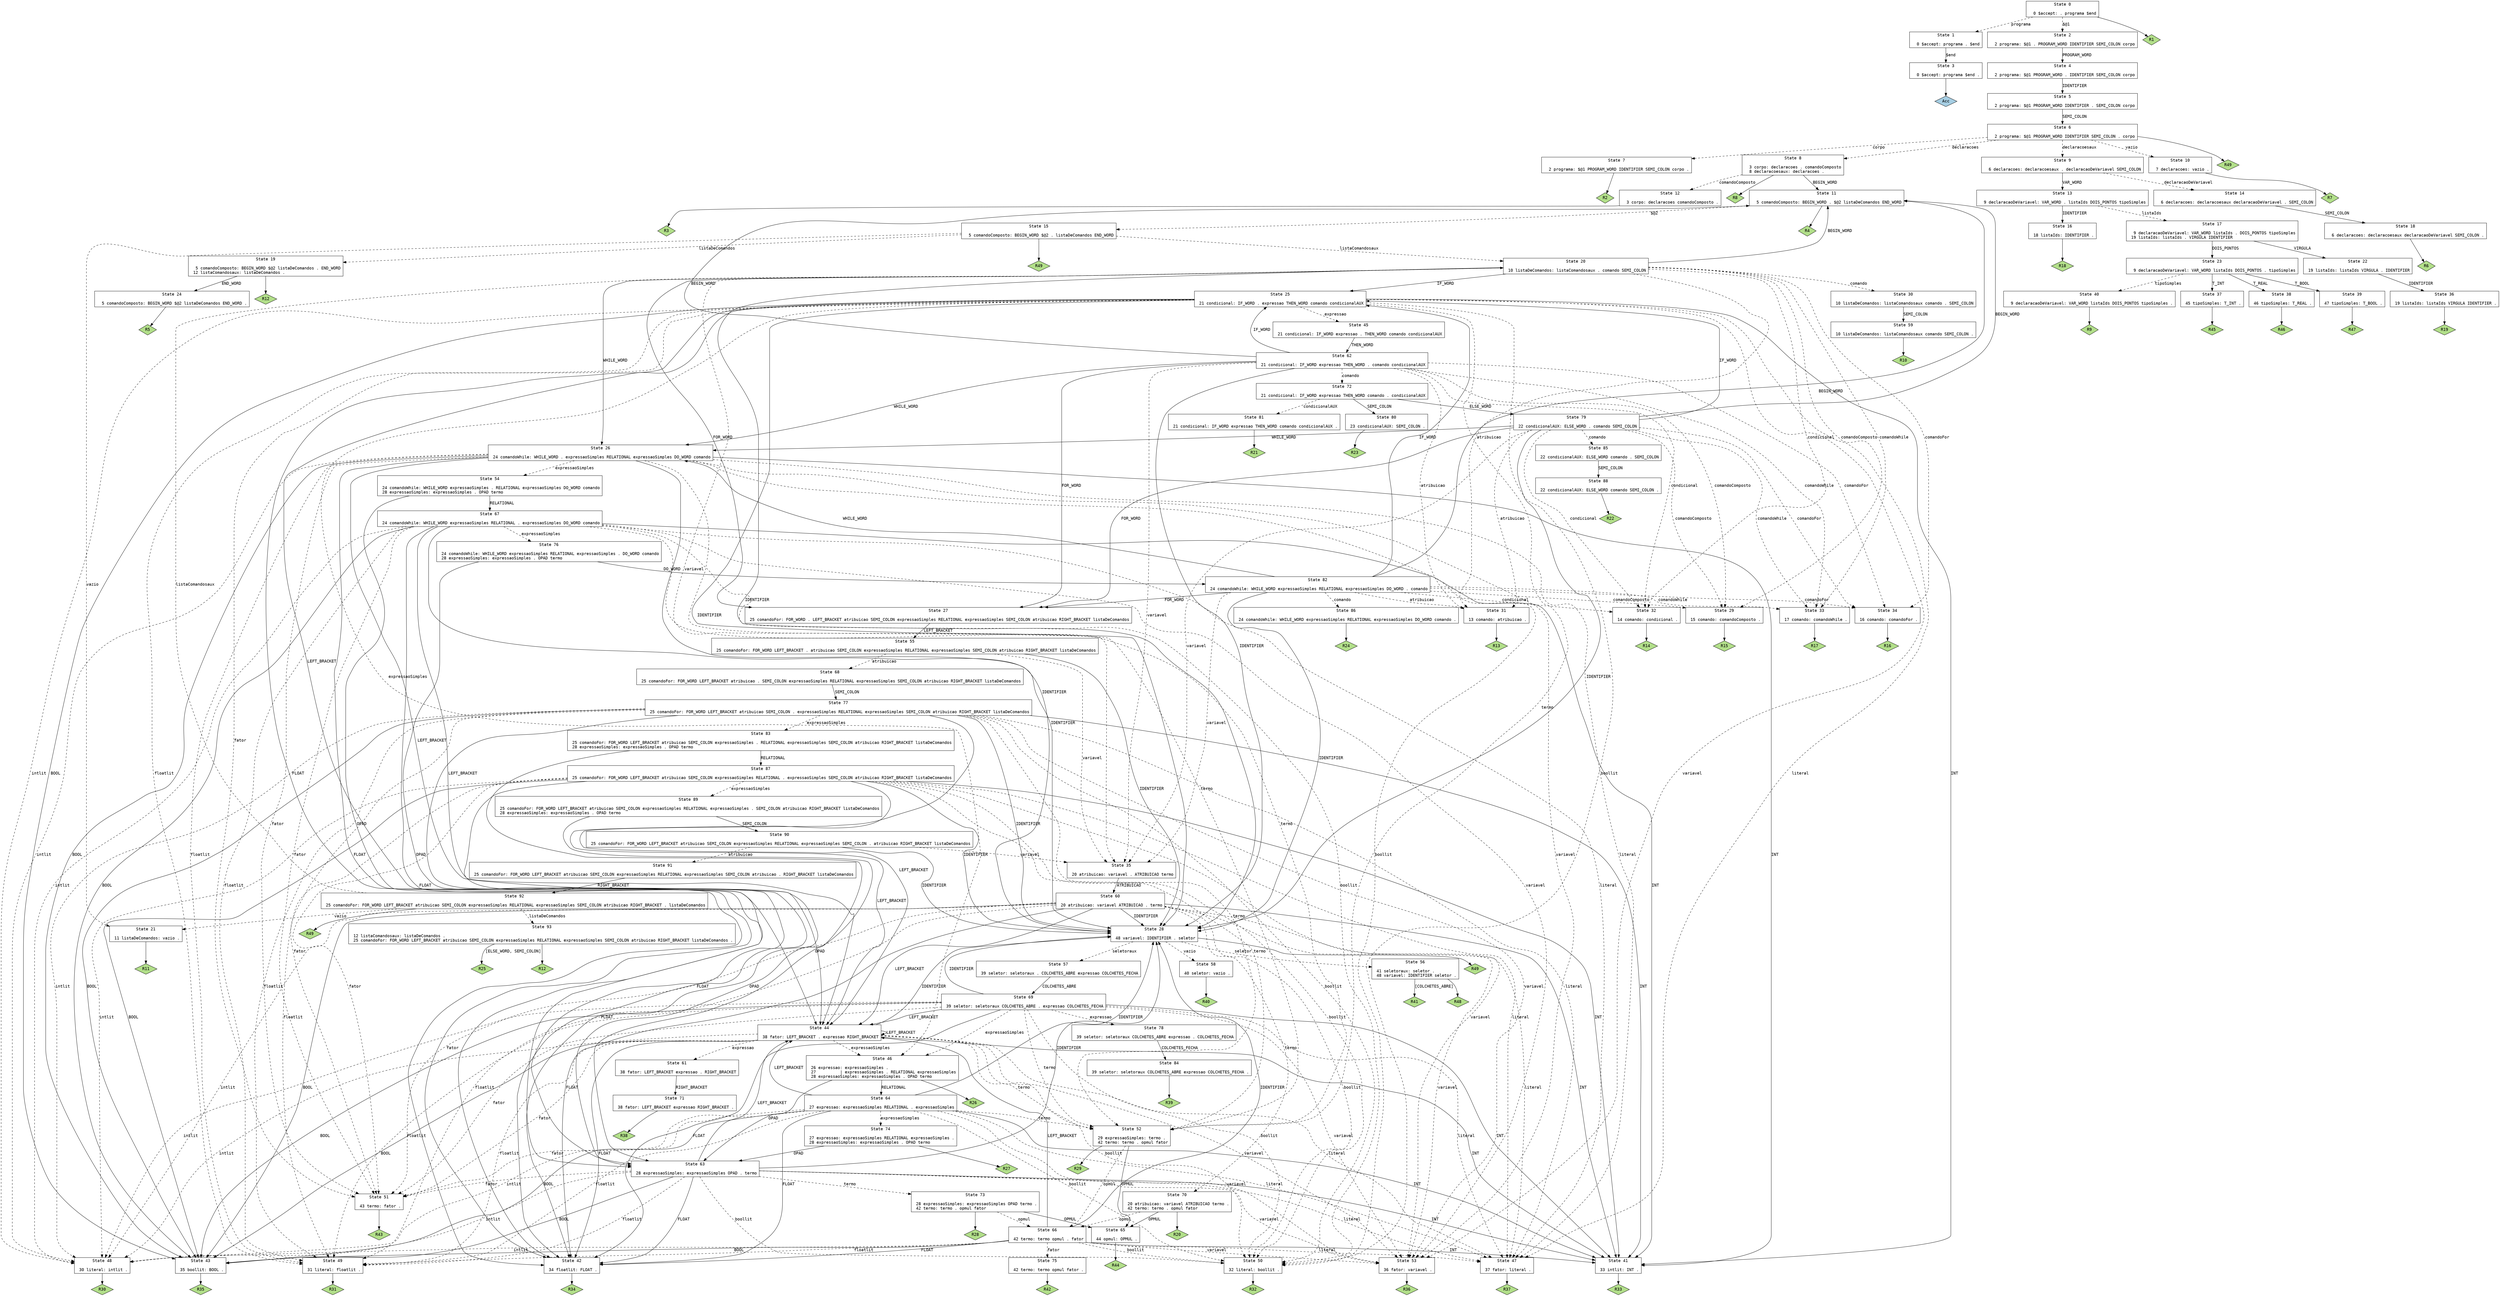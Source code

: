 // Generated by GNU Bison 3.5.1.
// Report bugs to <bug-bison@gnu.org>.
// Home page: <https://www.gnu.org/software/bison/>.

digraph "trabalhoFinal.y"
{
  node [fontname = courier, shape = box, colorscheme = paired6]
  edge [fontname = courier]

  0 [label="State 0\n\l  0 $accept: . programa $end\l"]
  0 -> 1 [style=dashed label="programa"]
  0 -> 2 [style=dashed label="$@1"]
  0 -> "0R1" [style=solid]
 "0R1" [label="R1", fillcolor=3, shape=diamond, style=filled]
  1 [label="State 1\n\l  0 $accept: programa . $end\l"]
  1 -> 3 [style=solid label="$end"]
  2 [label="State 2\n\l  2 programa: $@1 . PROGRAM_WORD IDENTIFIER SEMI_COLON corpo\l"]
  2 -> 4 [style=solid label="PROGRAM_WORD"]
  3 [label="State 3\n\l  0 $accept: programa $end .\l"]
  3 -> "3R0" [style=solid]
 "3R0" [label="Acc", fillcolor=1, shape=diamond, style=filled]
  4 [label="State 4\n\l  2 programa: $@1 PROGRAM_WORD . IDENTIFIER SEMI_COLON corpo\l"]
  4 -> 5 [style=solid label="IDENTIFIER"]
  5 [label="State 5\n\l  2 programa: $@1 PROGRAM_WORD IDENTIFIER . SEMI_COLON corpo\l"]
  5 -> 6 [style=solid label="SEMI_COLON"]
  6 [label="State 6\n\l  2 programa: $@1 PROGRAM_WORD IDENTIFIER SEMI_COLON . corpo\l"]
  6 -> 7 [style=dashed label="corpo"]
  6 -> 8 [style=dashed label="declaracoes"]
  6 -> 9 [style=dashed label="declaracoesaux"]
  6 -> 10 [style=dashed label="vazio"]
  6 -> "6R49" [style=solid]
 "6R49" [label="R49", fillcolor=3, shape=diamond, style=filled]
  7 [label="State 7\n\l  2 programa: $@1 PROGRAM_WORD IDENTIFIER SEMI_COLON corpo .\l"]
  7 -> "7R2" [style=solid]
 "7R2" [label="R2", fillcolor=3, shape=diamond, style=filled]
  8 [label="State 8\n\l  3 corpo: declaracoes . comandoComposto\l  8 declaracoesaux: declaracoes .\l"]
  8 -> 11 [style=solid label="BEGIN_WORD"]
  8 -> 12 [style=dashed label="comandoComposto"]
  8 -> "8R8" [style=solid]
 "8R8" [label="R8", fillcolor=3, shape=diamond, style=filled]
  9 [label="State 9\n\l  6 declaracoes: declaracoesaux . declaracaoDeVariavel SEMI_COLON\l"]
  9 -> 13 [style=solid label="VAR_WORD"]
  9 -> 14 [style=dashed label="declaracaoDeVariavel"]
  10 [label="State 10\n\l  7 declaracoes: vazio .\l"]
  10 -> "10R7" [style=solid]
 "10R7" [label="R7", fillcolor=3, shape=diamond, style=filled]
  11 [label="State 11\n\l  5 comandoComposto: BEGIN_WORD . $@2 listaDeComandos END_WORD\l"]
  11 -> 15 [style=dashed label="$@2"]
  11 -> "11R4" [style=solid]
 "11R4" [label="R4", fillcolor=3, shape=diamond, style=filled]
  12 [label="State 12\n\l  3 corpo: declaracoes comandoComposto .\l"]
  12 -> "12R3" [style=solid]
 "12R3" [label="R3", fillcolor=3, shape=diamond, style=filled]
  13 [label="State 13\n\l  9 declaracaoDeVariavel: VAR_WORD . listaIds DOIS_PONTOS tipoSimples\l"]
  13 -> 16 [style=solid label="IDENTIFIER"]
  13 -> 17 [style=dashed label="listaIds"]
  14 [label="State 14\n\l  6 declaracoes: declaracoesaux declaracaoDeVariavel . SEMI_COLON\l"]
  14 -> 18 [style=solid label="SEMI_COLON"]
  15 [label="State 15\n\l  5 comandoComposto: BEGIN_WORD $@2 . listaDeComandos END_WORD\l"]
  15 -> 19 [style=dashed label="listaDeComandos"]
  15 -> 20 [style=dashed label="listaComandosaux"]
  15 -> 21 [style=dashed label="vazio"]
  15 -> "15R49" [style=solid]
 "15R49" [label="R49", fillcolor=3, shape=diamond, style=filled]
  16 [label="State 16\n\l 18 listaIds: IDENTIFIER .\l"]
  16 -> "16R18" [style=solid]
 "16R18" [label="R18", fillcolor=3, shape=diamond, style=filled]
  17 [label="State 17\n\l  9 declaracaoDeVariavel: VAR_WORD listaIds . DOIS_PONTOS tipoSimples\l 19 listaIds: listaIds . VIRGULA IDENTIFIER\l"]
  17 -> 22 [style=solid label="VIRGULA"]
  17 -> 23 [style=solid label="DOIS_PONTOS"]
  18 [label="State 18\n\l  6 declaracoes: declaracoesaux declaracaoDeVariavel SEMI_COLON .\l"]
  18 -> "18R6" [style=solid]
 "18R6" [label="R6", fillcolor=3, shape=diamond, style=filled]
  19 [label="State 19\n\l  5 comandoComposto: BEGIN_WORD $@2 listaDeComandos . END_WORD\l 12 listaComandosaux: listaDeComandos .\l"]
  19 -> 24 [style=solid label="END_WORD"]
  19 -> "19R12" [style=solid]
 "19R12" [label="R12", fillcolor=3, shape=diamond, style=filled]
  20 [label="State 20\n\l 10 listaDeComandos: listaComandosaux . comando SEMI_COLON\l"]
  20 -> 25 [style=solid label="IF_WORD"]
  20 -> 26 [style=solid label="WHILE_WORD"]
  20 -> 27 [style=solid label="FOR_WORD"]
  20 -> 11 [style=solid label="BEGIN_WORD"]
  20 -> 28 [style=solid label="IDENTIFIER"]
  20 -> 29 [style=dashed label="comandoComposto"]
  20 -> 30 [style=dashed label="comando"]
  20 -> 31 [style=dashed label="atribuicao"]
  20 -> 32 [style=dashed label="condicional"]
  20 -> 33 [style=dashed label="comandoWhile"]
  20 -> 34 [style=dashed label="comandoFor"]
  20 -> 35 [style=dashed label="variavel"]
  21 [label="State 21\n\l 11 listaDeComandos: vazio .\l"]
  21 -> "21R11" [style=solid]
 "21R11" [label="R11", fillcolor=3, shape=diamond, style=filled]
  22 [label="State 22\n\l 19 listaIds: listaIds VIRGULA . IDENTIFIER\l"]
  22 -> 36 [style=solid label="IDENTIFIER"]
  23 [label="State 23\n\l  9 declaracaoDeVariavel: VAR_WORD listaIds DOIS_PONTOS . tipoSimples\l"]
  23 -> 37 [style=solid label="T_INT"]
  23 -> 38 [style=solid label="T_REAL"]
  23 -> 39 [style=solid label="T_BOOL"]
  23 -> 40 [style=dashed label="tipoSimples"]
  24 [label="State 24\n\l  5 comandoComposto: BEGIN_WORD $@2 listaDeComandos END_WORD .\l"]
  24 -> "24R5" [style=solid]
 "24R5" [label="R5", fillcolor=3, shape=diamond, style=filled]
  25 [label="State 25\n\l 21 condicional: IF_WORD . expressao THEN_WORD comando condicionalAUX\l"]
  25 -> 41 [style=solid label="INT"]
  25 -> 42 [style=solid label="FLOAT"]
  25 -> 43 [style=solid label="BOOL"]
  25 -> 28 [style=solid label="IDENTIFIER"]
  25 -> 44 [style=solid label="LEFT_BRACKET"]
  25 -> 45 [style=dashed label="expressao"]
  25 -> 46 [style=dashed label="expressaoSimples"]
  25 -> 47 [style=dashed label="literal"]
  25 -> 48 [style=dashed label="intlit"]
  25 -> 49 [style=dashed label="floatlit"]
  25 -> 50 [style=dashed label="boollit"]
  25 -> 51 [style=dashed label="fator"]
  25 -> 52 [style=dashed label="termo"]
  25 -> 53 [style=dashed label="variavel"]
  26 [label="State 26\n\l 24 comandoWhile: WHILE_WORD . expressaoSimples RELATIONAL expressaoSimples DO_WORD comando\l"]
  26 -> 41 [style=solid label="INT"]
  26 -> 42 [style=solid label="FLOAT"]
  26 -> 43 [style=solid label="BOOL"]
  26 -> 28 [style=solid label="IDENTIFIER"]
  26 -> 44 [style=solid label="LEFT_BRACKET"]
  26 -> 54 [style=dashed label="expressaoSimples"]
  26 -> 47 [style=dashed label="literal"]
  26 -> 48 [style=dashed label="intlit"]
  26 -> 49 [style=dashed label="floatlit"]
  26 -> 50 [style=dashed label="boollit"]
  26 -> 51 [style=dashed label="fator"]
  26 -> 52 [style=dashed label="termo"]
  26 -> 53 [style=dashed label="variavel"]
  27 [label="State 27\n\l 25 comandoFor: FOR_WORD . LEFT_BRACKET atribuicao SEMI_COLON expressaoSimples RELATIONAL expressaoSimples SEMI_COLON atribuicao RIGHT_BRACKET listaDeComandos\l"]
  27 -> 55 [style=solid label="LEFT_BRACKET"]
  28 [label="State 28\n\l 48 variavel: IDENTIFIER . seletor\l"]
  28 -> 56 [style=dashed label="seletor"]
  28 -> 57 [style=dashed label="seletoraux"]
  28 -> 58 [style=dashed label="vazio"]
  28 -> "28R49" [style=solid]
 "28R49" [label="R49", fillcolor=3, shape=diamond, style=filled]
  29 [label="State 29\n\l 15 comando: comandoComposto .\l"]
  29 -> "29R15" [style=solid]
 "29R15" [label="R15", fillcolor=3, shape=diamond, style=filled]
  30 [label="State 30\n\l 10 listaDeComandos: listaComandosaux comando . SEMI_COLON\l"]
  30 -> 59 [style=solid label="SEMI_COLON"]
  31 [label="State 31\n\l 13 comando: atribuicao .\l"]
  31 -> "31R13" [style=solid]
 "31R13" [label="R13", fillcolor=3, shape=diamond, style=filled]
  32 [label="State 32\n\l 14 comando: condicional .\l"]
  32 -> "32R14" [style=solid]
 "32R14" [label="R14", fillcolor=3, shape=diamond, style=filled]
  33 [label="State 33\n\l 17 comando: comandoWhile .\l"]
  33 -> "33R17" [style=solid]
 "33R17" [label="R17", fillcolor=3, shape=diamond, style=filled]
  34 [label="State 34\n\l 16 comando: comandoFor .\l"]
  34 -> "34R16" [style=solid]
 "34R16" [label="R16", fillcolor=3, shape=diamond, style=filled]
  35 [label="State 35\n\l 20 atribuicao: variavel . ATRIBUICAO termo\l"]
  35 -> 60 [style=solid label="ATRIBUICAO"]
  36 [label="State 36\n\l 19 listaIds: listaIds VIRGULA IDENTIFIER .\l"]
  36 -> "36R19" [style=solid]
 "36R19" [label="R19", fillcolor=3, shape=diamond, style=filled]
  37 [label="State 37\n\l 45 tipoSimples: T_INT .\l"]
  37 -> "37R45" [style=solid]
 "37R45" [label="R45", fillcolor=3, shape=diamond, style=filled]
  38 [label="State 38\n\l 46 tipoSimples: T_REAL .\l"]
  38 -> "38R46" [style=solid]
 "38R46" [label="R46", fillcolor=3, shape=diamond, style=filled]
  39 [label="State 39\n\l 47 tipoSimples: T_BOOL .\l"]
  39 -> "39R47" [style=solid]
 "39R47" [label="R47", fillcolor=3, shape=diamond, style=filled]
  40 [label="State 40\n\l  9 declaracaoDeVariavel: VAR_WORD listaIds DOIS_PONTOS tipoSimples .\l"]
  40 -> "40R9" [style=solid]
 "40R9" [label="R9", fillcolor=3, shape=diamond, style=filled]
  41 [label="State 41\n\l 33 intlit: INT .\l"]
  41 -> "41R33" [style=solid]
 "41R33" [label="R33", fillcolor=3, shape=diamond, style=filled]
  42 [label="State 42\n\l 34 floatlit: FLOAT .\l"]
  42 -> "42R34" [style=solid]
 "42R34" [label="R34", fillcolor=3, shape=diamond, style=filled]
  43 [label="State 43\n\l 35 boollit: BOOL .\l"]
  43 -> "43R35" [style=solid]
 "43R35" [label="R35", fillcolor=3, shape=diamond, style=filled]
  44 [label="State 44\n\l 38 fator: LEFT_BRACKET . expressao RIGHT_BRACKET\l"]
  44 -> 41 [style=solid label="INT"]
  44 -> 42 [style=solid label="FLOAT"]
  44 -> 43 [style=solid label="BOOL"]
  44 -> 28 [style=solid label="IDENTIFIER"]
  44 -> 44 [style=solid label="LEFT_BRACKET"]
  44 -> 61 [style=dashed label="expressao"]
  44 -> 46 [style=dashed label="expressaoSimples"]
  44 -> 47 [style=dashed label="literal"]
  44 -> 48 [style=dashed label="intlit"]
  44 -> 49 [style=dashed label="floatlit"]
  44 -> 50 [style=dashed label="boollit"]
  44 -> 51 [style=dashed label="fator"]
  44 -> 52 [style=dashed label="termo"]
  44 -> 53 [style=dashed label="variavel"]
  45 [label="State 45\n\l 21 condicional: IF_WORD expressao . THEN_WORD comando condicionalAUX\l"]
  45 -> 62 [style=solid label="THEN_WORD"]
  46 [label="State 46\n\l 26 expressao: expressaoSimples .\l 27          | expressaoSimples . RELATIONAL expressaoSimples\l 28 expressaoSimples: expressaoSimples . OPAD termo\l"]
  46 -> 63 [style=solid label="OPAD"]
  46 -> 64 [style=solid label="RELATIONAL"]
  46 -> "46R26" [style=solid]
 "46R26" [label="R26", fillcolor=3, shape=diamond, style=filled]
  47 [label="State 47\n\l 37 fator: literal .\l"]
  47 -> "47R37" [style=solid]
 "47R37" [label="R37", fillcolor=3, shape=diamond, style=filled]
  48 [label="State 48\n\l 30 literal: intlit .\l"]
  48 -> "48R30" [style=solid]
 "48R30" [label="R30", fillcolor=3, shape=diamond, style=filled]
  49 [label="State 49\n\l 31 literal: floatlit .\l"]
  49 -> "49R31" [style=solid]
 "49R31" [label="R31", fillcolor=3, shape=diamond, style=filled]
  50 [label="State 50\n\l 32 literal: boollit .\l"]
  50 -> "50R32" [style=solid]
 "50R32" [label="R32", fillcolor=3, shape=diamond, style=filled]
  51 [label="State 51\n\l 43 termo: fator .\l"]
  51 -> "51R43" [style=solid]
 "51R43" [label="R43", fillcolor=3, shape=diamond, style=filled]
  52 [label="State 52\n\l 29 expressaoSimples: termo .\l 42 termo: termo . opmul fator\l"]
  52 -> 65 [style=solid label="OPMUL"]
  52 -> 66 [style=dashed label="opmul"]
  52 -> "52R29" [style=solid]
 "52R29" [label="R29", fillcolor=3, shape=diamond, style=filled]
  53 [label="State 53\n\l 36 fator: variavel .\l"]
  53 -> "53R36" [style=solid]
 "53R36" [label="R36", fillcolor=3, shape=diamond, style=filled]
  54 [label="State 54\n\l 24 comandoWhile: WHILE_WORD expressaoSimples . RELATIONAL expressaoSimples DO_WORD comando\l 28 expressaoSimples: expressaoSimples . OPAD termo\l"]
  54 -> 63 [style=solid label="OPAD"]
  54 -> 67 [style=solid label="RELATIONAL"]
  55 [label="State 55\n\l 25 comandoFor: FOR_WORD LEFT_BRACKET . atribuicao SEMI_COLON expressaoSimples RELATIONAL expressaoSimples SEMI_COLON atribuicao RIGHT_BRACKET listaDeComandos\l"]
  55 -> 28 [style=solid label="IDENTIFIER"]
  55 -> 68 [style=dashed label="atribuicao"]
  55 -> 35 [style=dashed label="variavel"]
  56 [label="State 56\n\l 41 seletoraux: seletor .\l 48 variavel: IDENTIFIER seletor .\l"]
  56 -> "56R41" [label="[COLCHETES_ABRE]", style=solid]
 "56R41" [label="R41", fillcolor=3, shape=diamond, style=filled]
  56 -> "56R48" [style=solid]
 "56R48" [label="R48", fillcolor=3, shape=diamond, style=filled]
  57 [label="State 57\n\l 39 seletor: seletoraux . COLCHETES_ABRE expressao COLCHETES_FECHA\l"]
  57 -> 69 [style=solid label="COLCHETES_ABRE"]
  58 [label="State 58\n\l 40 seletor: vazio .\l"]
  58 -> "58R40" [style=solid]
 "58R40" [label="R40", fillcolor=3, shape=diamond, style=filled]
  59 [label="State 59\n\l 10 listaDeComandos: listaComandosaux comando SEMI_COLON .\l"]
  59 -> "59R10" [style=solid]
 "59R10" [label="R10", fillcolor=3, shape=diamond, style=filled]
  60 [label="State 60\n\l 20 atribuicao: variavel ATRIBUICAO . termo\l"]
  60 -> 41 [style=solid label="INT"]
  60 -> 42 [style=solid label="FLOAT"]
  60 -> 43 [style=solid label="BOOL"]
  60 -> 28 [style=solid label="IDENTIFIER"]
  60 -> 44 [style=solid label="LEFT_BRACKET"]
  60 -> 47 [style=dashed label="literal"]
  60 -> 48 [style=dashed label="intlit"]
  60 -> 49 [style=dashed label="floatlit"]
  60 -> 50 [style=dashed label="boollit"]
  60 -> 51 [style=dashed label="fator"]
  60 -> 70 [style=dashed label="termo"]
  60 -> 53 [style=dashed label="variavel"]
  61 [label="State 61\n\l 38 fator: LEFT_BRACKET expressao . RIGHT_BRACKET\l"]
  61 -> 71 [style=solid label="RIGHT_BRACKET"]
  62 [label="State 62\n\l 21 condicional: IF_WORD expressao THEN_WORD . comando condicionalAUX\l"]
  62 -> 25 [style=solid label="IF_WORD"]
  62 -> 26 [style=solid label="WHILE_WORD"]
  62 -> 27 [style=solid label="FOR_WORD"]
  62 -> 11 [style=solid label="BEGIN_WORD"]
  62 -> 28 [style=solid label="IDENTIFIER"]
  62 -> 29 [style=dashed label="comandoComposto"]
  62 -> 72 [style=dashed label="comando"]
  62 -> 31 [style=dashed label="atribuicao"]
  62 -> 32 [style=dashed label="condicional"]
  62 -> 33 [style=dashed label="comandoWhile"]
  62 -> 34 [style=dashed label="comandoFor"]
  62 -> 35 [style=dashed label="variavel"]
  63 [label="State 63\n\l 28 expressaoSimples: expressaoSimples OPAD . termo\l"]
  63 -> 41 [style=solid label="INT"]
  63 -> 42 [style=solid label="FLOAT"]
  63 -> 43 [style=solid label="BOOL"]
  63 -> 28 [style=solid label="IDENTIFIER"]
  63 -> 44 [style=solid label="LEFT_BRACKET"]
  63 -> 47 [style=dashed label="literal"]
  63 -> 48 [style=dashed label="intlit"]
  63 -> 49 [style=dashed label="floatlit"]
  63 -> 50 [style=dashed label="boollit"]
  63 -> 51 [style=dashed label="fator"]
  63 -> 73 [style=dashed label="termo"]
  63 -> 53 [style=dashed label="variavel"]
  64 [label="State 64\n\l 27 expressao: expressaoSimples RELATIONAL . expressaoSimples\l"]
  64 -> 41 [style=solid label="INT"]
  64 -> 42 [style=solid label="FLOAT"]
  64 -> 43 [style=solid label="BOOL"]
  64 -> 28 [style=solid label="IDENTIFIER"]
  64 -> 44 [style=solid label="LEFT_BRACKET"]
  64 -> 74 [style=dashed label="expressaoSimples"]
  64 -> 47 [style=dashed label="literal"]
  64 -> 48 [style=dashed label="intlit"]
  64 -> 49 [style=dashed label="floatlit"]
  64 -> 50 [style=dashed label="boollit"]
  64 -> 51 [style=dashed label="fator"]
  64 -> 52 [style=dashed label="termo"]
  64 -> 53 [style=dashed label="variavel"]
  65 [label="State 65\n\l 44 opmul: OPMUL .\l"]
  65 -> "65R44" [style=solid]
 "65R44" [label="R44", fillcolor=3, shape=diamond, style=filled]
  66 [label="State 66\n\l 42 termo: termo opmul . fator\l"]
  66 -> 41 [style=solid label="INT"]
  66 -> 42 [style=solid label="FLOAT"]
  66 -> 43 [style=solid label="BOOL"]
  66 -> 28 [style=solid label="IDENTIFIER"]
  66 -> 44 [style=solid label="LEFT_BRACKET"]
  66 -> 47 [style=dashed label="literal"]
  66 -> 48 [style=dashed label="intlit"]
  66 -> 49 [style=dashed label="floatlit"]
  66 -> 50 [style=dashed label="boollit"]
  66 -> 75 [style=dashed label="fator"]
  66 -> 53 [style=dashed label="variavel"]
  67 [label="State 67\n\l 24 comandoWhile: WHILE_WORD expressaoSimples RELATIONAL . expressaoSimples DO_WORD comando\l"]
  67 -> 41 [style=solid label="INT"]
  67 -> 42 [style=solid label="FLOAT"]
  67 -> 43 [style=solid label="BOOL"]
  67 -> 28 [style=solid label="IDENTIFIER"]
  67 -> 44 [style=solid label="LEFT_BRACKET"]
  67 -> 76 [style=dashed label="expressaoSimples"]
  67 -> 47 [style=dashed label="literal"]
  67 -> 48 [style=dashed label="intlit"]
  67 -> 49 [style=dashed label="floatlit"]
  67 -> 50 [style=dashed label="boollit"]
  67 -> 51 [style=dashed label="fator"]
  67 -> 52 [style=dashed label="termo"]
  67 -> 53 [style=dashed label="variavel"]
  68 [label="State 68\n\l 25 comandoFor: FOR_WORD LEFT_BRACKET atribuicao . SEMI_COLON expressaoSimples RELATIONAL expressaoSimples SEMI_COLON atribuicao RIGHT_BRACKET listaDeComandos\l"]
  68 -> 77 [style=solid label="SEMI_COLON"]
  69 [label="State 69\n\l 39 seletor: seletoraux COLCHETES_ABRE . expressao COLCHETES_FECHA\l"]
  69 -> 41 [style=solid label="INT"]
  69 -> 42 [style=solid label="FLOAT"]
  69 -> 43 [style=solid label="BOOL"]
  69 -> 28 [style=solid label="IDENTIFIER"]
  69 -> 44 [style=solid label="LEFT_BRACKET"]
  69 -> 78 [style=dashed label="expressao"]
  69 -> 46 [style=dashed label="expressaoSimples"]
  69 -> 47 [style=dashed label="literal"]
  69 -> 48 [style=dashed label="intlit"]
  69 -> 49 [style=dashed label="floatlit"]
  69 -> 50 [style=dashed label="boollit"]
  69 -> 51 [style=dashed label="fator"]
  69 -> 52 [style=dashed label="termo"]
  69 -> 53 [style=dashed label="variavel"]
  70 [label="State 70\n\l 20 atribuicao: variavel ATRIBUICAO termo .\l 42 termo: termo . opmul fator\l"]
  70 -> 65 [style=solid label="OPMUL"]
  70 -> 66 [style=dashed label="opmul"]
  70 -> "70R20" [style=solid]
 "70R20" [label="R20", fillcolor=3, shape=diamond, style=filled]
  71 [label="State 71\n\l 38 fator: LEFT_BRACKET expressao RIGHT_BRACKET .\l"]
  71 -> "71R38" [style=solid]
 "71R38" [label="R38", fillcolor=3, shape=diamond, style=filled]
  72 [label="State 72\n\l 21 condicional: IF_WORD expressao THEN_WORD comando . condicionalAUX\l"]
  72 -> 79 [style=solid label="ELSE_WORD"]
  72 -> 80 [style=solid label="SEMI_COLON"]
  72 -> 81 [style=dashed label="condicionalAUX"]
  73 [label="State 73\n\l 28 expressaoSimples: expressaoSimples OPAD termo .\l 42 termo: termo . opmul fator\l"]
  73 -> 65 [style=solid label="OPMUL"]
  73 -> 66 [style=dashed label="opmul"]
  73 -> "73R28" [style=solid]
 "73R28" [label="R28", fillcolor=3, shape=diamond, style=filled]
  74 [label="State 74\n\l 27 expressao: expressaoSimples RELATIONAL expressaoSimples .\l 28 expressaoSimples: expressaoSimples . OPAD termo\l"]
  74 -> 63 [style=solid label="OPAD"]
  74 -> "74R27" [style=solid]
 "74R27" [label="R27", fillcolor=3, shape=diamond, style=filled]
  75 [label="State 75\n\l 42 termo: termo opmul fator .\l"]
  75 -> "75R42" [style=solid]
 "75R42" [label="R42", fillcolor=3, shape=diamond, style=filled]
  76 [label="State 76\n\l 24 comandoWhile: WHILE_WORD expressaoSimples RELATIONAL expressaoSimples . DO_WORD comando\l 28 expressaoSimples: expressaoSimples . OPAD termo\l"]
  76 -> 82 [style=solid label="DO_WORD"]
  76 -> 63 [style=solid label="OPAD"]
  77 [label="State 77\n\l 25 comandoFor: FOR_WORD LEFT_BRACKET atribuicao SEMI_COLON . expressaoSimples RELATIONAL expressaoSimples SEMI_COLON atribuicao RIGHT_BRACKET listaDeComandos\l"]
  77 -> 41 [style=solid label="INT"]
  77 -> 42 [style=solid label="FLOAT"]
  77 -> 43 [style=solid label="BOOL"]
  77 -> 28 [style=solid label="IDENTIFIER"]
  77 -> 44 [style=solid label="LEFT_BRACKET"]
  77 -> 83 [style=dashed label="expressaoSimples"]
  77 -> 47 [style=dashed label="literal"]
  77 -> 48 [style=dashed label="intlit"]
  77 -> 49 [style=dashed label="floatlit"]
  77 -> 50 [style=dashed label="boollit"]
  77 -> 51 [style=dashed label="fator"]
  77 -> 52 [style=dashed label="termo"]
  77 -> 53 [style=dashed label="variavel"]
  78 [label="State 78\n\l 39 seletor: seletoraux COLCHETES_ABRE expressao . COLCHETES_FECHA\l"]
  78 -> 84 [style=solid label="COLCHETES_FECHA"]
  79 [label="State 79\n\l 22 condicionalAUX: ELSE_WORD . comando SEMI_COLON\l"]
  79 -> 25 [style=solid label="IF_WORD"]
  79 -> 26 [style=solid label="WHILE_WORD"]
  79 -> 27 [style=solid label="FOR_WORD"]
  79 -> 11 [style=solid label="BEGIN_WORD"]
  79 -> 28 [style=solid label="IDENTIFIER"]
  79 -> 29 [style=dashed label="comandoComposto"]
  79 -> 85 [style=dashed label="comando"]
  79 -> 31 [style=dashed label="atribuicao"]
  79 -> 32 [style=dashed label="condicional"]
  79 -> 33 [style=dashed label="comandoWhile"]
  79 -> 34 [style=dashed label="comandoFor"]
  79 -> 35 [style=dashed label="variavel"]
  80 [label="State 80\n\l 23 condicionalAUX: SEMI_COLON .\l"]
  80 -> "80R23" [style=solid]
 "80R23" [label="R23", fillcolor=3, shape=diamond, style=filled]
  81 [label="State 81\n\l 21 condicional: IF_WORD expressao THEN_WORD comando condicionalAUX .\l"]
  81 -> "81R21" [style=solid]
 "81R21" [label="R21", fillcolor=3, shape=diamond, style=filled]
  82 [label="State 82\n\l 24 comandoWhile: WHILE_WORD expressaoSimples RELATIONAL expressaoSimples DO_WORD . comando\l"]
  82 -> 25 [style=solid label="IF_WORD"]
  82 -> 26 [style=solid label="WHILE_WORD"]
  82 -> 27 [style=solid label="FOR_WORD"]
  82 -> 11 [style=solid label="BEGIN_WORD"]
  82 -> 28 [style=solid label="IDENTIFIER"]
  82 -> 29 [style=dashed label="comandoComposto"]
  82 -> 86 [style=dashed label="comando"]
  82 -> 31 [style=dashed label="atribuicao"]
  82 -> 32 [style=dashed label="condicional"]
  82 -> 33 [style=dashed label="comandoWhile"]
  82 -> 34 [style=dashed label="comandoFor"]
  82 -> 35 [style=dashed label="variavel"]
  83 [label="State 83\n\l 25 comandoFor: FOR_WORD LEFT_BRACKET atribuicao SEMI_COLON expressaoSimples . RELATIONAL expressaoSimples SEMI_COLON atribuicao RIGHT_BRACKET listaDeComandos\l 28 expressaoSimples: expressaoSimples . OPAD termo\l"]
  83 -> 63 [style=solid label="OPAD"]
  83 -> 87 [style=solid label="RELATIONAL"]
  84 [label="State 84\n\l 39 seletor: seletoraux COLCHETES_ABRE expressao COLCHETES_FECHA .\l"]
  84 -> "84R39" [style=solid]
 "84R39" [label="R39", fillcolor=3, shape=diamond, style=filled]
  85 [label="State 85\n\l 22 condicionalAUX: ELSE_WORD comando . SEMI_COLON\l"]
  85 -> 88 [style=solid label="SEMI_COLON"]
  86 [label="State 86\n\l 24 comandoWhile: WHILE_WORD expressaoSimples RELATIONAL expressaoSimples DO_WORD comando .\l"]
  86 -> "86R24" [style=solid]
 "86R24" [label="R24", fillcolor=3, shape=diamond, style=filled]
  87 [label="State 87\n\l 25 comandoFor: FOR_WORD LEFT_BRACKET atribuicao SEMI_COLON expressaoSimples RELATIONAL . expressaoSimples SEMI_COLON atribuicao RIGHT_BRACKET listaDeComandos\l"]
  87 -> 41 [style=solid label="INT"]
  87 -> 42 [style=solid label="FLOAT"]
  87 -> 43 [style=solid label="BOOL"]
  87 -> 28 [style=solid label="IDENTIFIER"]
  87 -> 44 [style=solid label="LEFT_BRACKET"]
  87 -> 89 [style=dashed label="expressaoSimples"]
  87 -> 47 [style=dashed label="literal"]
  87 -> 48 [style=dashed label="intlit"]
  87 -> 49 [style=dashed label="floatlit"]
  87 -> 50 [style=dashed label="boollit"]
  87 -> 51 [style=dashed label="fator"]
  87 -> 52 [style=dashed label="termo"]
  87 -> 53 [style=dashed label="variavel"]
  88 [label="State 88\n\l 22 condicionalAUX: ELSE_WORD comando SEMI_COLON .\l"]
  88 -> "88R22" [style=solid]
 "88R22" [label="R22", fillcolor=3, shape=diamond, style=filled]
  89 [label="State 89\n\l 25 comandoFor: FOR_WORD LEFT_BRACKET atribuicao SEMI_COLON expressaoSimples RELATIONAL expressaoSimples . SEMI_COLON atribuicao RIGHT_BRACKET listaDeComandos\l 28 expressaoSimples: expressaoSimples . OPAD termo\l"]
  89 -> 63 [style=solid label="OPAD"]
  89 -> 90 [style=solid label="SEMI_COLON"]
  90 [label="State 90\n\l 25 comandoFor: FOR_WORD LEFT_BRACKET atribuicao SEMI_COLON expressaoSimples RELATIONAL expressaoSimples SEMI_COLON . atribuicao RIGHT_BRACKET listaDeComandos\l"]
  90 -> 28 [style=solid label="IDENTIFIER"]
  90 -> 91 [style=dashed label="atribuicao"]
  90 -> 35 [style=dashed label="variavel"]
  91 [label="State 91\n\l 25 comandoFor: FOR_WORD LEFT_BRACKET atribuicao SEMI_COLON expressaoSimples RELATIONAL expressaoSimples SEMI_COLON atribuicao . RIGHT_BRACKET listaDeComandos\l"]
  91 -> 92 [style=solid label="RIGHT_BRACKET"]
  92 [label="State 92\n\l 25 comandoFor: FOR_WORD LEFT_BRACKET atribuicao SEMI_COLON expressaoSimples RELATIONAL expressaoSimples SEMI_COLON atribuicao RIGHT_BRACKET . listaDeComandos\l"]
  92 -> 93 [style=dashed label="listaDeComandos"]
  92 -> 20 [style=dashed label="listaComandosaux"]
  92 -> 21 [style=dashed label="vazio"]
  92 -> "92R49" [style=solid]
 "92R49" [label="R49", fillcolor=3, shape=diamond, style=filled]
  93 [label="State 93\n\l 12 listaComandosaux: listaDeComandos .\l 25 comandoFor: FOR_WORD LEFT_BRACKET atribuicao SEMI_COLON expressaoSimples RELATIONAL expressaoSimples SEMI_COLON atribuicao RIGHT_BRACKET listaDeComandos .\l"]
  93 -> "93R12" [style=solid]
 "93R12" [label="R12", fillcolor=3, shape=diamond, style=filled]
  93 -> "93R25" [label="[ELSE_WORD, SEMI_COLON]", style=solid]
 "93R25" [label="R25", fillcolor=3, shape=diamond, style=filled]
}
